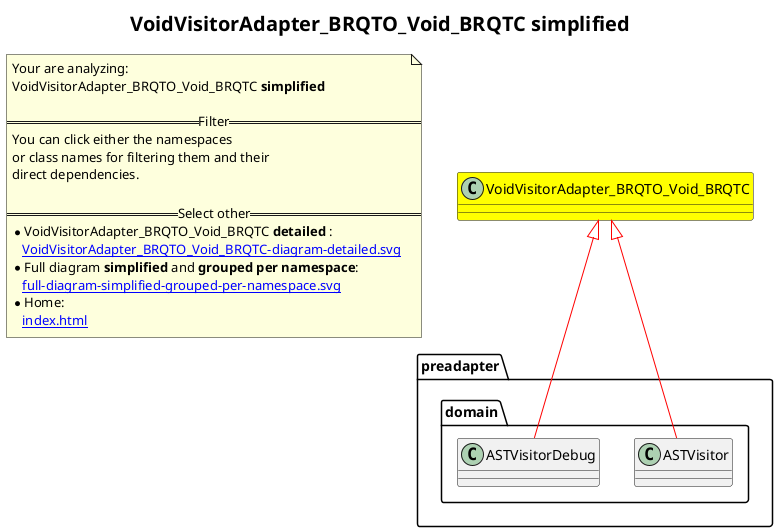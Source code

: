 @startuml
title <size:20>VoidVisitorAdapter_BRQTO_Void_BRQTC **simplified** </size>
note "Your are analyzing:\nVoidVisitorAdapter_BRQTO_Void_BRQTC **simplified** \n\n==Filter==\nYou can click either the namespaces \nor class names for filtering them and their\ndirect dependencies.\n\n==Select other==\n* VoidVisitorAdapter_BRQTO_Void_BRQTC **detailed** :\n   [[VoidVisitorAdapter_BRQTO_Void_BRQTC-diagram-detailed.svg]]\n* Full diagram **simplified** and **grouped per namespace**:\n   [[full-diagram-simplified-grouped-per-namespace.svg]]\n* Home:\n   [[index.html]]" as FloatingNote
class VoidVisitorAdapter_BRQTO_Void_BRQTC [[VoidVisitorAdapter_BRQTO_Void_BRQTC-diagram-simplified.svg]] #yellow {
}
  class preadapter.domain.ASTVisitor [[preadapter.domain.ASTVisitor-diagram-simplified.svg]]  {
  }
  class preadapter.domain.ASTVisitorDebug [[preadapter.domain.ASTVisitorDebug-diagram-simplified.svg]]  {
  }
 ' *************************************** 
 ' *************************************** 
 ' *************************************** 
' Class relations extracted from namespace:
' 
' Class relations extracted from namespace:
' preadapter.domain
VoidVisitorAdapter_BRQTO_Void_BRQTC <|-[#red]- preadapter.domain.ASTVisitor
VoidVisitorAdapter_BRQTO_Void_BRQTC <|-[#red]- preadapter.domain.ASTVisitorDebug
@enduml